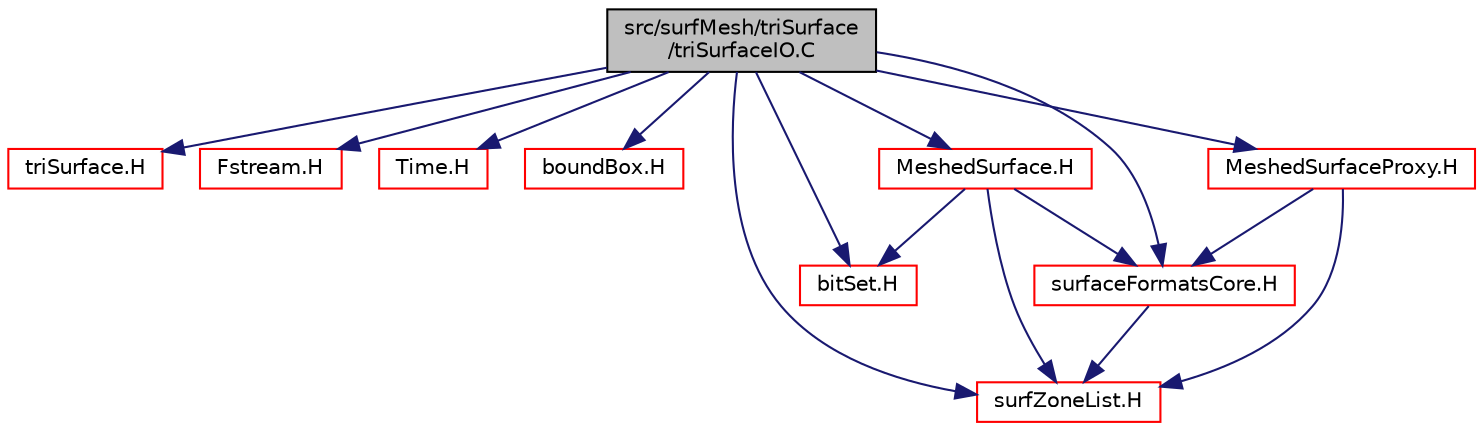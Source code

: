 digraph "src/surfMesh/triSurface/triSurfaceIO.C"
{
  bgcolor="transparent";
  edge [fontname="Helvetica",fontsize="10",labelfontname="Helvetica",labelfontsize="10"];
  node [fontname="Helvetica",fontsize="10",shape=record];
  Node1 [label="src/surfMesh/triSurface\l/triSurfaceIO.C",height=0.2,width=0.4,color="black", fillcolor="grey75", style="filled" fontcolor="black"];
  Node1 -> Node2 [color="midnightblue",fontsize="10",style="solid",fontname="Helvetica"];
  Node2 [label="triSurface.H",height=0.2,width=0.4,color="red",URL="$triSurface_8H.html"];
  Node1 -> Node3 [color="midnightblue",fontsize="10",style="solid",fontname="Helvetica"];
  Node3 [label="Fstream.H",height=0.2,width=0.4,color="red",URL="$Fstream_8H.html",tooltip="Input/output from file streams. "];
  Node1 -> Node4 [color="midnightblue",fontsize="10",style="solid",fontname="Helvetica"];
  Node4 [label="Time.H",height=0.2,width=0.4,color="red",URL="$Time_8H.html"];
  Node1 -> Node5 [color="midnightblue",fontsize="10",style="solid",fontname="Helvetica"];
  Node5 [label="boundBox.H",height=0.2,width=0.4,color="red",URL="$boundBox_8H.html"];
  Node1 -> Node6 [color="midnightblue",fontsize="10",style="solid",fontname="Helvetica"];
  Node6 [label="bitSet.H",height=0.2,width=0.4,color="red",URL="$bitSet_8H.html"];
  Node1 -> Node7 [color="midnightblue",fontsize="10",style="solid",fontname="Helvetica"];
  Node7 [label="surfZoneList.H",height=0.2,width=0.4,color="red",URL="$surfZoneList_8H.html"];
  Node1 -> Node8 [color="midnightblue",fontsize="10",style="solid",fontname="Helvetica"];
  Node8 [label="surfaceFormatsCore.H",height=0.2,width=0.4,color="red",URL="$surfaceFormatsCore_8H.html"];
  Node8 -> Node7 [color="midnightblue",fontsize="10",style="solid",fontname="Helvetica"];
  Node1 -> Node9 [color="midnightblue",fontsize="10",style="solid",fontname="Helvetica"];
  Node9 [label="MeshedSurfaceProxy.H",height=0.2,width=0.4,color="red",URL="$MeshedSurfaceProxy_8H.html"];
  Node9 -> Node7 [color="midnightblue",fontsize="10",style="solid",fontname="Helvetica"];
  Node9 -> Node8 [color="midnightblue",fontsize="10",style="solid",fontname="Helvetica"];
  Node1 -> Node10 [color="midnightblue",fontsize="10",style="solid",fontname="Helvetica"];
  Node10 [label="MeshedSurface.H",height=0.2,width=0.4,color="red",URL="$MeshedSurface_8H.html"];
  Node10 -> Node6 [color="midnightblue",fontsize="10",style="solid",fontname="Helvetica"];
  Node10 -> Node7 [color="midnightblue",fontsize="10",style="solid",fontname="Helvetica"];
  Node10 -> Node8 [color="midnightblue",fontsize="10",style="solid",fontname="Helvetica"];
}
